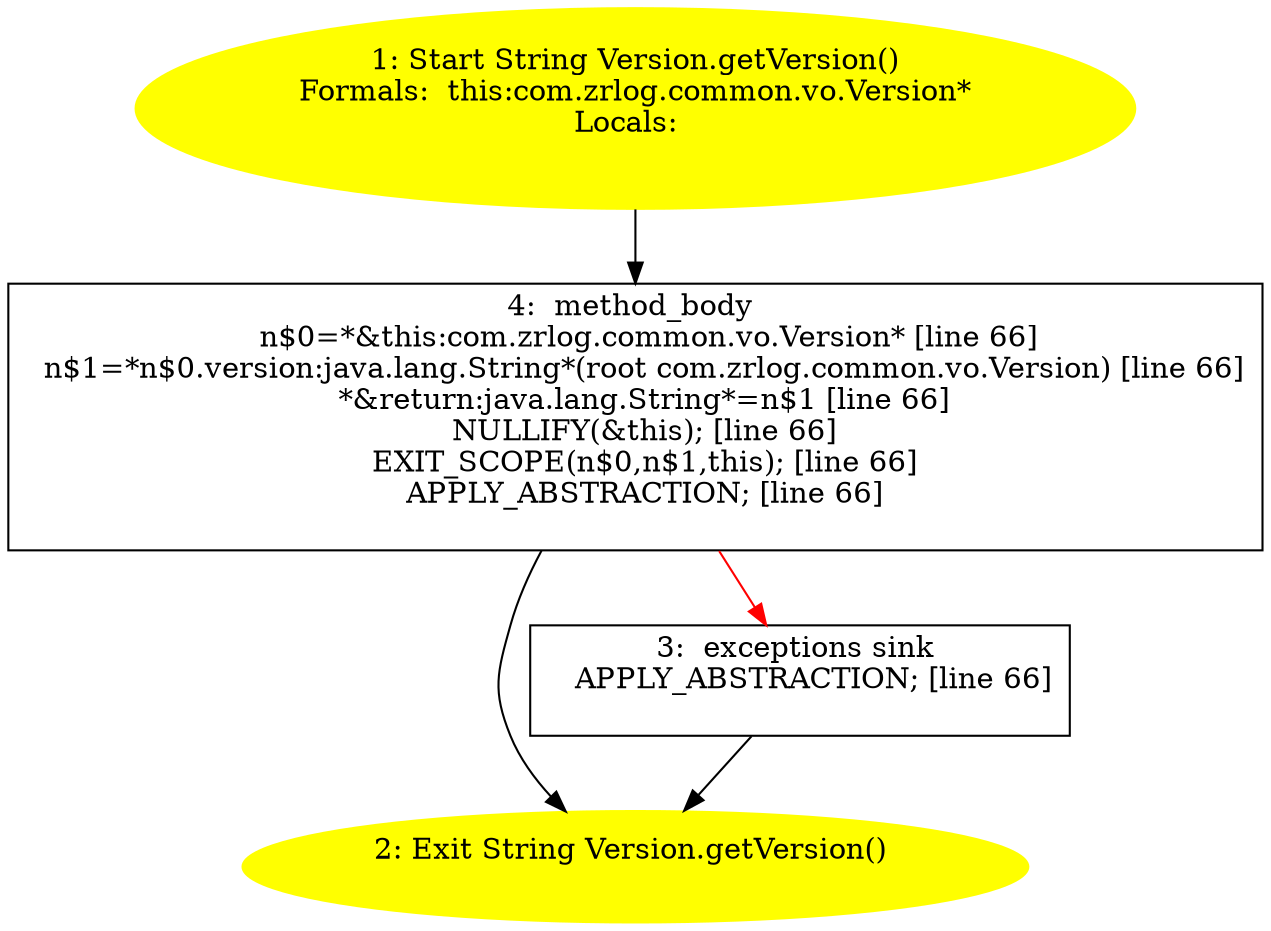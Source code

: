 /* @generated */
digraph cfg {
"com.zrlog.common.vo.Version.getVersion():java.lang.String.6731724667b335883edeecf2b4c228d2_1" [label="1: Start String Version.getVersion()\nFormals:  this:com.zrlog.common.vo.Version*\nLocals:  \n  " color=yellow style=filled]
	

	 "com.zrlog.common.vo.Version.getVersion():java.lang.String.6731724667b335883edeecf2b4c228d2_1" -> "com.zrlog.common.vo.Version.getVersion():java.lang.String.6731724667b335883edeecf2b4c228d2_4" ;
"com.zrlog.common.vo.Version.getVersion():java.lang.String.6731724667b335883edeecf2b4c228d2_2" [label="2: Exit String Version.getVersion() \n  " color=yellow style=filled]
	

"com.zrlog.common.vo.Version.getVersion():java.lang.String.6731724667b335883edeecf2b4c228d2_3" [label="3:  exceptions sink \n   APPLY_ABSTRACTION; [line 66]\n " shape="box"]
	

	 "com.zrlog.common.vo.Version.getVersion():java.lang.String.6731724667b335883edeecf2b4c228d2_3" -> "com.zrlog.common.vo.Version.getVersion():java.lang.String.6731724667b335883edeecf2b4c228d2_2" ;
"com.zrlog.common.vo.Version.getVersion():java.lang.String.6731724667b335883edeecf2b4c228d2_4" [label="4:  method_body \n   n$0=*&this:com.zrlog.common.vo.Version* [line 66]\n  n$1=*n$0.version:java.lang.String*(root com.zrlog.common.vo.Version) [line 66]\n  *&return:java.lang.String*=n$1 [line 66]\n  NULLIFY(&this); [line 66]\n  EXIT_SCOPE(n$0,n$1,this); [line 66]\n  APPLY_ABSTRACTION; [line 66]\n " shape="box"]
	

	 "com.zrlog.common.vo.Version.getVersion():java.lang.String.6731724667b335883edeecf2b4c228d2_4" -> "com.zrlog.common.vo.Version.getVersion():java.lang.String.6731724667b335883edeecf2b4c228d2_2" ;
	 "com.zrlog.common.vo.Version.getVersion():java.lang.String.6731724667b335883edeecf2b4c228d2_4" -> "com.zrlog.common.vo.Version.getVersion():java.lang.String.6731724667b335883edeecf2b4c228d2_3" [color="red" ];
}
